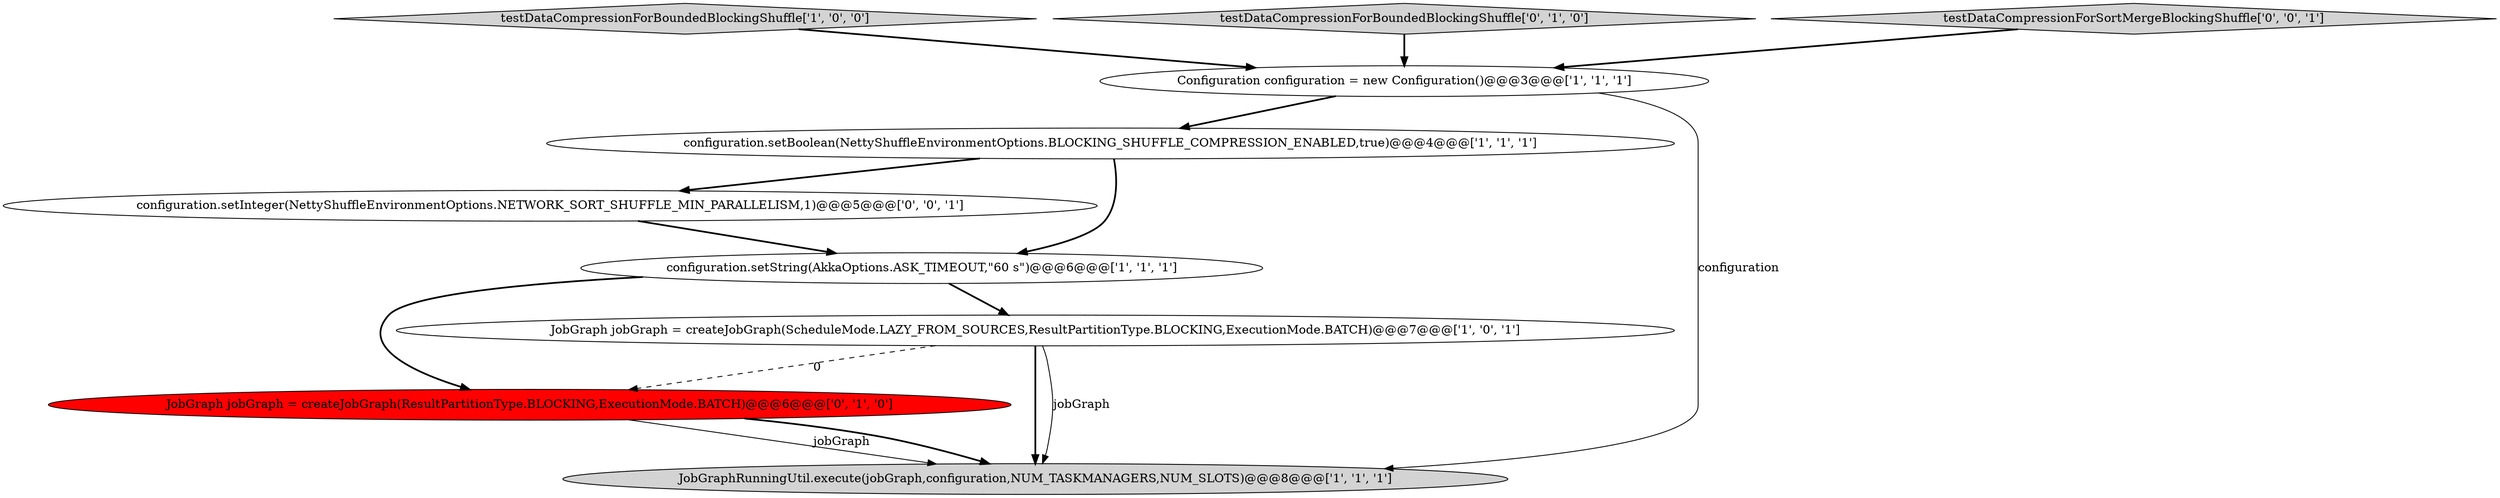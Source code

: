digraph {
0 [style = filled, label = "configuration.setBoolean(NettyShuffleEnvironmentOptions.BLOCKING_SHUFFLE_COMPRESSION_ENABLED,true)@@@4@@@['1', '1', '1']", fillcolor = white, shape = ellipse image = "AAA0AAABBB1BBB"];
9 [style = filled, label = "configuration.setInteger(NettyShuffleEnvironmentOptions.NETWORK_SORT_SHUFFLE_MIN_PARALLELISM,1)@@@5@@@['0', '0', '1']", fillcolor = white, shape = ellipse image = "AAA0AAABBB3BBB"];
1 [style = filled, label = "configuration.setString(AkkaOptions.ASK_TIMEOUT,\"60 s\")@@@6@@@['1', '1', '1']", fillcolor = white, shape = ellipse image = "AAA0AAABBB1BBB"];
2 [style = filled, label = "Configuration configuration = new Configuration()@@@3@@@['1', '1', '1']", fillcolor = white, shape = ellipse image = "AAA0AAABBB1BBB"];
5 [style = filled, label = "testDataCompressionForBoundedBlockingShuffle['1', '0', '0']", fillcolor = lightgray, shape = diamond image = "AAA0AAABBB1BBB"];
7 [style = filled, label = "testDataCompressionForBoundedBlockingShuffle['0', '1', '0']", fillcolor = lightgray, shape = diamond image = "AAA0AAABBB2BBB"];
3 [style = filled, label = "JobGraphRunningUtil.execute(jobGraph,configuration,NUM_TASKMANAGERS,NUM_SLOTS)@@@8@@@['1', '1', '1']", fillcolor = lightgray, shape = ellipse image = "AAA0AAABBB1BBB"];
8 [style = filled, label = "testDataCompressionForSortMergeBlockingShuffle['0', '0', '1']", fillcolor = lightgray, shape = diamond image = "AAA0AAABBB3BBB"];
6 [style = filled, label = "JobGraph jobGraph = createJobGraph(ResultPartitionType.BLOCKING,ExecutionMode.BATCH)@@@6@@@['0', '1', '0']", fillcolor = red, shape = ellipse image = "AAA1AAABBB2BBB"];
4 [style = filled, label = "JobGraph jobGraph = createJobGraph(ScheduleMode.LAZY_FROM_SOURCES,ResultPartitionType.BLOCKING,ExecutionMode.BATCH)@@@7@@@['1', '0', '1']", fillcolor = white, shape = ellipse image = "AAA0AAABBB1BBB"];
6->3 [style = solid, label="jobGraph"];
2->3 [style = solid, label="configuration"];
6->3 [style = bold, label=""];
4->3 [style = bold, label=""];
5->2 [style = bold, label=""];
1->4 [style = bold, label=""];
2->0 [style = bold, label=""];
1->6 [style = bold, label=""];
0->9 [style = bold, label=""];
9->1 [style = bold, label=""];
8->2 [style = bold, label=""];
4->6 [style = dashed, label="0"];
7->2 [style = bold, label=""];
0->1 [style = bold, label=""];
4->3 [style = solid, label="jobGraph"];
}

